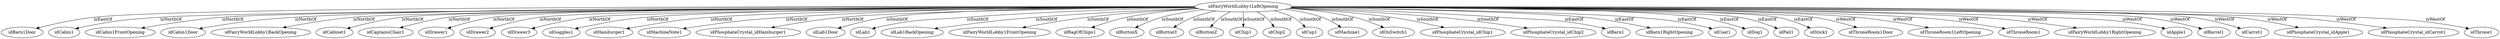strict digraph  {
idFairyWorldLobby1LeftOpening [node_type=entity_node];
idBarn1Door [node_type=entity_node];
idCabin1 [node_type=entity_node];
idCabin1FrontOpening [node_type=entity_node];
idCabin1Door [node_type=entity_node];
idFairyWorldLobby1BackOpening [node_type=entity_node];
idCabinet1 [node_type=entity_node];
idCaptainsChair1 [node_type=entity_node];
idDrawer1 [node_type=entity_node];
idDrawer2 [node_type=entity_node];
idDrawer3 [node_type=entity_node];
idGoggles1 [node_type=entity_node];
idHamburger1 [node_type=entity_node];
idMachineNote1 [node_type=entity_node];
idPhosphateCrystal_idHamburger1 [node_type=entity_node];
idLab1Door [node_type=entity_node];
idLab1 [node_type=entity_node];
idLab1BackOpening [node_type=entity_node];
idFairyWorldLobby1FrontOpening [node_type=entity_node];
idBagOfChips1 [node_type=entity_node];
idButtonX [node_type=entity_node];
idButtonY [node_type=entity_node];
idButtonZ [node_type=entity_node];
idChip1 [node_type=entity_node];
idChip2 [node_type=entity_node];
idCup1 [node_type=entity_node];
idMachine1 [node_type=entity_node];
idOnSwitch1 [node_type=entity_node];
idPhosphateCrystal_idChip1 [node_type=entity_node];
idPhosphateCrystal_idChip2 [node_type=entity_node];
idBarn1 [node_type=entity_node];
idBarn1RightOpening [node_type=entity_node];
idCoat1 [node_type=entity_node];
idDog1 [node_type=entity_node];
idPail1 [node_type=entity_node];
idStick1 [node_type=entity_node];
idThroneRoom1Door [node_type=entity_node];
idThroneRoom1LeftOpening [node_type=entity_node];
idThroneRoom1 [node_type=entity_node];
idFairyWorldLobby1RightOpening [node_type=entity_node];
idApple1 [node_type=entity_node];
idBarrel1 [node_type=entity_node];
idCarrot1 [node_type=entity_node];
idPhosphateCrystal_idApple1 [node_type=entity_node];
idPhosphateCrystal_idCarrot1 [node_type=entity_node];
idThrone1 [node_type=entity_node];
idFairyWorldLobby1LeftOpening -> idBarn1Door  [edge_type=relationship, label=isEastOf];
idFairyWorldLobby1LeftOpening -> idCabin1  [edge_type=relationship, label=isNorthOf];
idFairyWorldLobby1LeftOpening -> idCabin1FrontOpening  [edge_type=relationship, label=isNorthOf];
idFairyWorldLobby1LeftOpening -> idCabin1Door  [edge_type=relationship, label=isNorthOf];
idFairyWorldLobby1LeftOpening -> idFairyWorldLobby1BackOpening  [edge_type=relationship, label=isNorthOf];
idFairyWorldLobby1LeftOpening -> idCabinet1  [edge_type=relationship, label=isNorthOf];
idFairyWorldLobby1LeftOpening -> idCaptainsChair1  [edge_type=relationship, label=isNorthOf];
idFairyWorldLobby1LeftOpening -> idDrawer1  [edge_type=relationship, label=isNorthOf];
idFairyWorldLobby1LeftOpening -> idDrawer2  [edge_type=relationship, label=isNorthOf];
idFairyWorldLobby1LeftOpening -> idDrawer3  [edge_type=relationship, label=isNorthOf];
idFairyWorldLobby1LeftOpening -> idGoggles1  [edge_type=relationship, label=isNorthOf];
idFairyWorldLobby1LeftOpening -> idHamburger1  [edge_type=relationship, label=isNorthOf];
idFairyWorldLobby1LeftOpening -> idMachineNote1  [edge_type=relationship, label=isNorthOf];
idFairyWorldLobby1LeftOpening -> idPhosphateCrystal_idHamburger1  [edge_type=relationship, label=isNorthOf];
idFairyWorldLobby1LeftOpening -> idLab1Door  [edge_type=relationship, label=isSouthOf];
idFairyWorldLobby1LeftOpening -> idLab1  [edge_type=relationship, label=isSouthOf];
idFairyWorldLobby1LeftOpening -> idLab1BackOpening  [edge_type=relationship, label=isSouthOf];
idFairyWorldLobby1LeftOpening -> idFairyWorldLobby1FrontOpening  [edge_type=relationship, label=isSouthOf];
idFairyWorldLobby1LeftOpening -> idBagOfChips1  [edge_type=relationship, label=isSouthOf];
idFairyWorldLobby1LeftOpening -> idButtonX  [edge_type=relationship, label=isSouthOf];
idFairyWorldLobby1LeftOpening -> idButtonY  [edge_type=relationship, label=isSouthOf];
idFairyWorldLobby1LeftOpening -> idButtonZ  [edge_type=relationship, label=isSouthOf];
idFairyWorldLobby1LeftOpening -> idChip1  [edge_type=relationship, label=isSouthOf];
idFairyWorldLobby1LeftOpening -> idChip2  [edge_type=relationship, label=isSouthOf];
idFairyWorldLobby1LeftOpening -> idCup1  [edge_type=relationship, label=isSouthOf];
idFairyWorldLobby1LeftOpening -> idMachine1  [edge_type=relationship, label=isSouthOf];
idFairyWorldLobby1LeftOpening -> idOnSwitch1  [edge_type=relationship, label=isSouthOf];
idFairyWorldLobby1LeftOpening -> idPhosphateCrystal_idChip1  [edge_type=relationship, label=isSouthOf];
idFairyWorldLobby1LeftOpening -> idPhosphateCrystal_idChip2  [edge_type=relationship, label=isSouthOf];
idFairyWorldLobby1LeftOpening -> idBarn1  [edge_type=relationship, label=isEastOf];
idFairyWorldLobby1LeftOpening -> idBarn1RightOpening  [edge_type=relationship, label=isEastOf];
idFairyWorldLobby1LeftOpening -> idCoat1  [edge_type=relationship, label=isEastOf];
idFairyWorldLobby1LeftOpening -> idDog1  [edge_type=relationship, label=isEastOf];
idFairyWorldLobby1LeftOpening -> idPail1  [edge_type=relationship, label=isEastOf];
idFairyWorldLobby1LeftOpening -> idStick1  [edge_type=relationship, label=isEastOf];
idFairyWorldLobby1LeftOpening -> idThroneRoom1Door  [edge_type=relationship, label=isWestOf];
idFairyWorldLobby1LeftOpening -> idThroneRoom1LeftOpening  [edge_type=relationship, label=isWestOf];
idFairyWorldLobby1LeftOpening -> idThroneRoom1  [edge_type=relationship, label=isWestOf];
idFairyWorldLobby1LeftOpening -> idFairyWorldLobby1RightOpening  [edge_type=relationship, label=isWestOf];
idFairyWorldLobby1LeftOpening -> idApple1  [edge_type=relationship, label=isWestOf];
idFairyWorldLobby1LeftOpening -> idBarrel1  [edge_type=relationship, label=isWestOf];
idFairyWorldLobby1LeftOpening -> idCarrot1  [edge_type=relationship, label=isWestOf];
idFairyWorldLobby1LeftOpening -> idPhosphateCrystal_idApple1  [edge_type=relationship, label=isWestOf];
idFairyWorldLobby1LeftOpening -> idPhosphateCrystal_idCarrot1  [edge_type=relationship, label=isWestOf];
idFairyWorldLobby1LeftOpening -> idThrone1  [edge_type=relationship, label=isWestOf];
}
